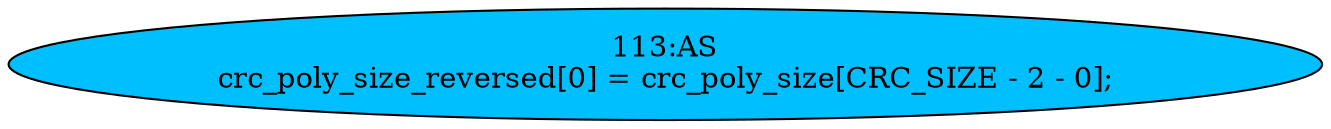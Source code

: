 strict digraph "" {
	node [label="\N"];
	"113:AS"	 [ast="<pyverilog.vparser.ast.Assign object at 0x7f1596dd9b90>",
		def_var="['crc_poly_size_reversed']",
		fillcolor=deepskyblue,
		label="113:AS
crc_poly_size_reversed[0] = crc_poly_size[CRC_SIZE - 2 - 0];",
		statements="[]",
		style=filled,
		typ=Assign,
		use_var="['crc_poly_size']"];
}
